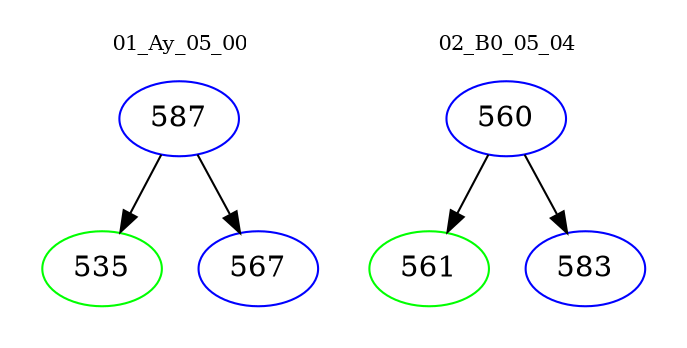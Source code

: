 digraph{
subgraph cluster_0 {
color = white
label = "01_Ay_05_00";
fontsize=10;
T0_587 [label="587", color="blue"]
T0_587 -> T0_535 [color="black"]
T0_535 [label="535", color="green"]
T0_587 -> T0_567 [color="black"]
T0_567 [label="567", color="blue"]
}
subgraph cluster_1 {
color = white
label = "02_B0_05_04";
fontsize=10;
T1_560 [label="560", color="blue"]
T1_560 -> T1_561 [color="black"]
T1_561 [label="561", color="green"]
T1_560 -> T1_583 [color="black"]
T1_583 [label="583", color="blue"]
}
}
